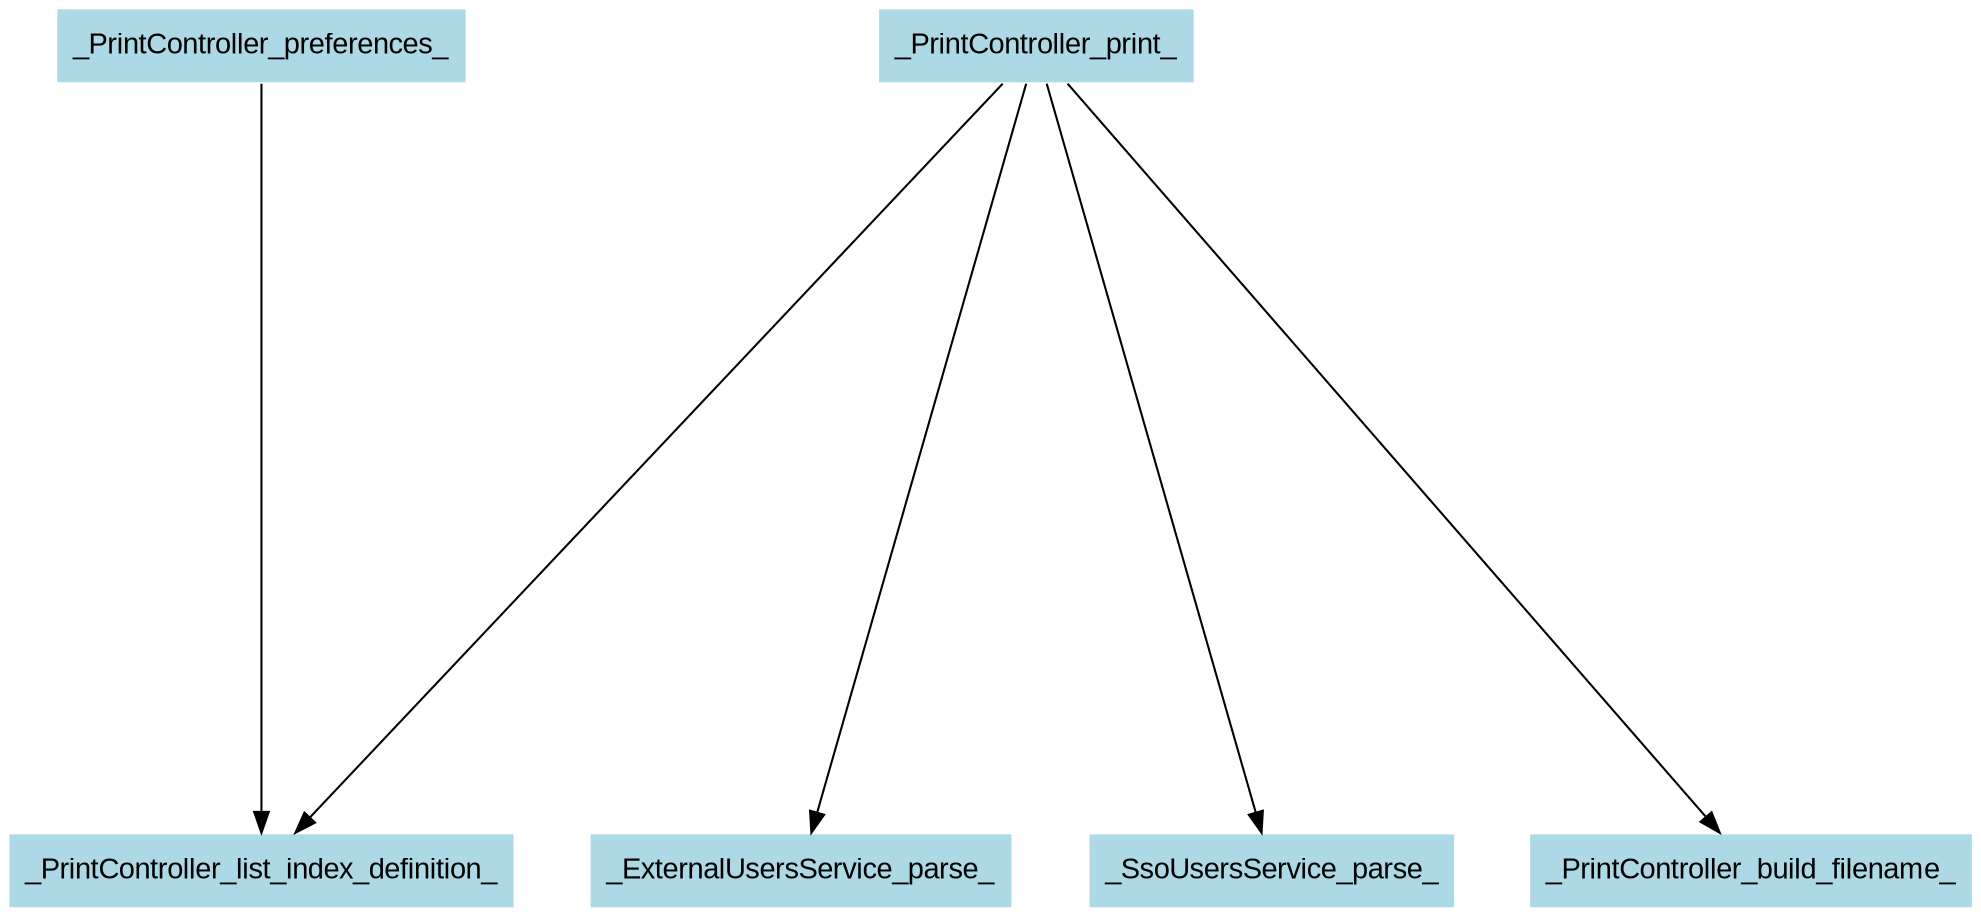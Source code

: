 digraph CallGraph {
ranksep=5;
nodesep=0.5;
node [fontname=Arial];
edge [fontname=Arial];
_PrintController_preferences_ -> _PrintController_list_index_definition_;
_PrintController_preferences_ [shape=box, style=filled, fillcolor=lightblue  , color=white];
_PrintController_list_index_definition_ [shape=box, style=filled, fillcolor=lightblue  , color=white];
_PrintController_print_ -> _PrintController_list_index_definition_;
_PrintController_print_ [shape=box, style=filled, fillcolor=lightblue  , color=white];
_PrintController_print_ -> _ExternalUsersService_parse_;
_ExternalUsersService_parse_ [shape=box, style=filled, fillcolor=lightblue  , color=white];
_PrintController_print_ -> _SsoUsersService_parse_;
_SsoUsersService_parse_ [shape=box, style=filled, fillcolor=lightblue  , color=white];
_PrintController_print_ -> _PrintController_build_filename_;
_PrintController_build_filename_ [shape=box, style=filled, fillcolor=lightblue  , color=white];
}
